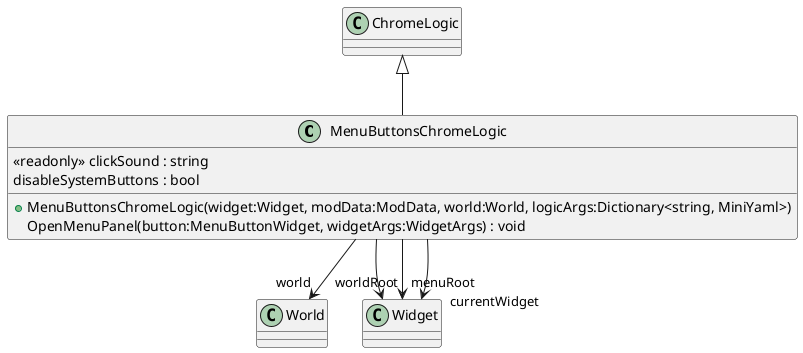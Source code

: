 @startuml
class MenuButtonsChromeLogic {
    <<readonly>> clickSound : string
    disableSystemButtons : bool
    + MenuButtonsChromeLogic(widget:Widget, modData:ModData, world:World, logicArgs:Dictionary<string, MiniYaml>)
    OpenMenuPanel(button:MenuButtonWidget, widgetArgs:WidgetArgs) : void
}
ChromeLogic <|-- MenuButtonsChromeLogic
MenuButtonsChromeLogic --> "world" World
MenuButtonsChromeLogic --> "worldRoot" Widget
MenuButtonsChromeLogic --> "menuRoot" Widget
MenuButtonsChromeLogic --> "currentWidget" Widget
@enduml
